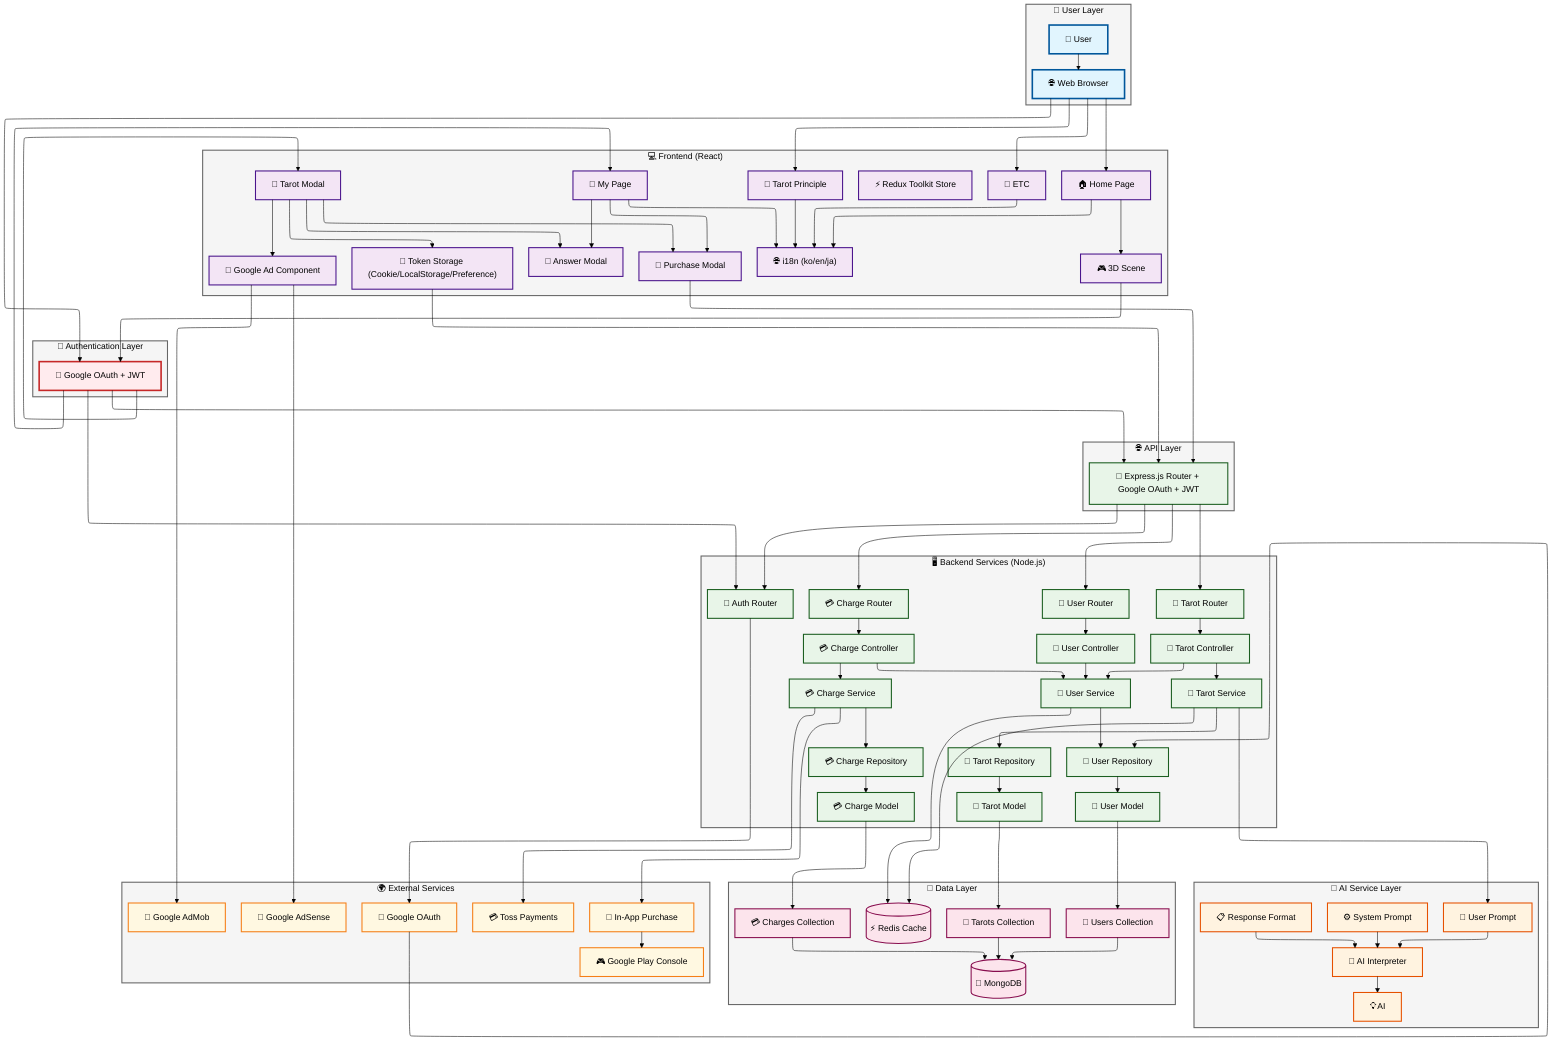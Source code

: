 ---
config:
  layout: elk
  theme: base
  themeVariables:
    background: '#ffffff'
    primaryColor: '#ffffff'
---
flowchart TB
    %% User Layer
    subgraph UserLayer ["👥 User Layer"]
        User["👤 User"]
        Browser["🌐 Web Browser"]
    end

    %% Frontend Layer
    subgraph Frontend ["💻 Frontend (React)"]
        %% Page Layer
        MyPage["👤 My Page"]
        TarotPrinciple["📖 Tarot Principle"]
        HomePage["🏠 Home Page"]
        ETC["📖 ETC"]
        
        %% Component Layer  
        TarotModal["🔮 Tarot Modal"]
        AnswerModal["📖 Answer Modal"]
        PurchaseModal["🛒 Purchase Modal"]
        ThreeScene["🎮 3D Scene"]
        GoogleAd["📢 Google Ad Component"]
        
        %% Localization
        i18n["🌐 i18n (ko/en/ja)"]
        
        %% State Management
        ReduxToolkit["⚡ Redux Toolkit Store"]
        TokenStorage["💾 Token Storage (Cookie/LocalStorage/Preference)"]
    end

    %% Authentication Layer
    subgraph AuthLayer ["🔐 Authentication Layer"]
        AuthFlow["🔐 Google OAuth + JWT"]
    end

    %% API Layer
    subgraph APILayer ["🌐 API Layer"]
        APIGateway["📡 Express.js Router + Google OAuth + JWT"]
    end

    %% Backend Service Layer
    subgraph Backend ["🖥️ Backend Services (Node.js)"]
        %% Router Layer
        AuthRouter["🔐 Auth Router"]
        TarotRouter["🔮 Tarot Router"]
        UserRouter["👤 User Router"]
        ChargeRouter["💳 Charge Router"]
        
        %% Controller Layer
        TarotController["🔮 Tarot Controller"]
        UserController["👤 User Controller"]
        ChargeController["💳 Charge Controller"]
        
        %% Service Layer
        TarotService["🔮 Tarot Service"]
        UserService["👤 User Service"]
        ChargeService["💳 Charge Service"]
        
        %% Repository Layer
        TarotRepository["🔮 Tarot Repository"]
        UserRepository["👤 User Repository"]
        ChargeRepository["💳 Charge Repository"]
        
        %% Model Layer
        TarotModel["🔮 Tarot Model"]
        UserModel["👤 User Model"]
        ChargeModel["💳 Charge Model"]
    end

    %% AI Service Layer
    subgraph AILayer ["🤖 AI Service Layer"]
        AIInterpreter["🧠 AI Interpreter"]
        AI["💡 AI"]
        SystemPrompt["⚙️ System Prompt"]
        UserPrompt["👤 User Prompt"]
        ResponseFormat["📋 Response Format"]
    end

    %% Data Layer
    subgraph DataLayer ["💾 Data Layer"]
        MongoDB[("🍃 MongoDB")]
        Redis[("⚡ Redis Cache")]
        UserCollection["👤 Users Collection"]
        TarotCollection["🔮 Tarots Collection"]
        ChargeCollection["💳 Charges Collection"]
    end

    %% External Services
    subgraph ExternalLayer ["🌍 External Services"]
        GoogleAuth["🔐 Google OAuth"]
        TossPayments["💳 Toss Payments"]
        InAppPurchase["📱 In-App Purchase"]
        GooglePlayConsole["🎮 Google Play Console"]
        AdMob["📢 Google AdMob"]
        AdSense["📰 Google AdSense"]
    end

    %% Connections
    User --> Browser
    Browser --> HomePage
    Browser --> TarotPrinciple
    Browser --> ETC
    
    %% MyPage 인증 플로우
    Browser --> AuthFlow
    AuthFlow --> MyPage
    
    HomePage --> ThreeScene
    HomePage --> i18n
    TarotPrinciple --> i18n
    MyPage --> i18n
    ETC --> i18n
    
    %% 3D Scene -> Tarot Modal 인증 플로우
    ThreeScene --> AuthFlow
    AuthFlow --> TarotModal
    
    TarotModal --> AnswerModal
    TarotModal --> PurchaseModal
    TarotModal --> GoogleAd
    MyPage --> AnswerModal
    MyPage --> PurchaseModal
    
    GoogleAd --> AdMob
    GoogleAd --> AdSense
    
    TarotModal --> TokenStorage
    TokenStorage --> APIGateway
    PurchaseModal --> APIGateway
    
    %% 통합된 인증 플로우
    AuthFlow --> AuthRouter
    AuthRouter --> GoogleAuth
    GoogleAuth --> UserRepository
    AuthFlow --> APIGateway
    
    APIGateway --> AuthRouter
    APIGateway --> TarotRouter
    APIGateway --> UserRouter
    APIGateway --> ChargeRouter
    
    TarotRouter --> TarotController
    UserRouter --> UserController
    ChargeRouter --> ChargeController
    
    TarotController --> TarotService
    TarotController --> UserService
    UserController --> UserService
    ChargeController --> ChargeService
    ChargeController --> UserService
    
    TarotService --> UserPrompt
    TarotService --> TarotRepository
    TarotService --> Redis
    UserService --> UserRepository
    UserService --> Redis
    ChargeService --> ChargeRepository
    ChargeService --> TossPayments
    ChargeService --> InAppPurchase
    
    SystemPrompt --> AIInterpreter
    UserPrompt --> AIInterpreter
    ResponseFormat --> AIInterpreter
    AIInterpreter --> AI
    
    TarotRepository --> TarotModel
    UserRepository --> UserModel
    ChargeRepository --> ChargeModel
    
    TarotModel --> TarotCollection
    UserModel --> UserCollection
    ChargeModel --> ChargeCollection
    
    TarotCollection --> MongoDB
    UserCollection --> MongoDB
    ChargeCollection --> MongoDB
    
    InAppPurchase --> GooglePlayConsole

    %% Styling Classes
    classDef userClass fill:#e1f5fe,stroke:#01579b,stroke-width:3px,color:#000
    classDef frontendClass fill:#f3e5f5,stroke:#4a148c,stroke-width:2px,color:#000
    classDef authClass fill:#ffebee,stroke:#c62828,stroke-width:3px,color:#000
    classDef backendClass fill:#e8f5e8,stroke:#1b5e20,stroke-width:2px,color:#000
    classDef aiClass fill:#fff3e0,stroke:#e65100,stroke-width:2px,color:#000
    classDef dataClass fill:#fce4ec,stroke:#880e4f,stroke-width:2px,color:#000
    classDef externalClass fill:#fff8e1,stroke:#f57f17,stroke-width:2px,color:#000
    classDef layerClass fill:#f5f5f5,stroke:#666,stroke-width:2px,color:#000

    %% Apply Classes
    class User,Browser userClass
    class MyPage,HomePage,TarotPrinciple,ETC,TarotModal,AnswerModal,PurchaseModal,ThreeScene,GoogleAd,i18n,ReduxToolkit,TokenStorage frontendClass
    class AuthFlow authClass
    class APIGateway,AuthRouter,TarotRouter,UserRouter,ChargeRouter,TarotController,UserController,ChargeController,TarotService,UserService,ChargeService,TarotRepository,UserRepository,ChargeRepository,TarotModel,UserModel,ChargeModel backendClass
    class AIInterpreter,AI,SystemPrompt,UserPrompt,ResponseFormat aiClass
    class MongoDB,Redis,UserCollection,TarotCollection,ChargeCollection dataClass
    class GoogleAuth,TossPayments,InAppPurchase,GooglePlayConsole,AdMob,AdSense externalClass
    class UserLayer,Frontend,AuthLayer,APILayer,Backend,AILayer,DataLayer,ExternalLayer layerClass